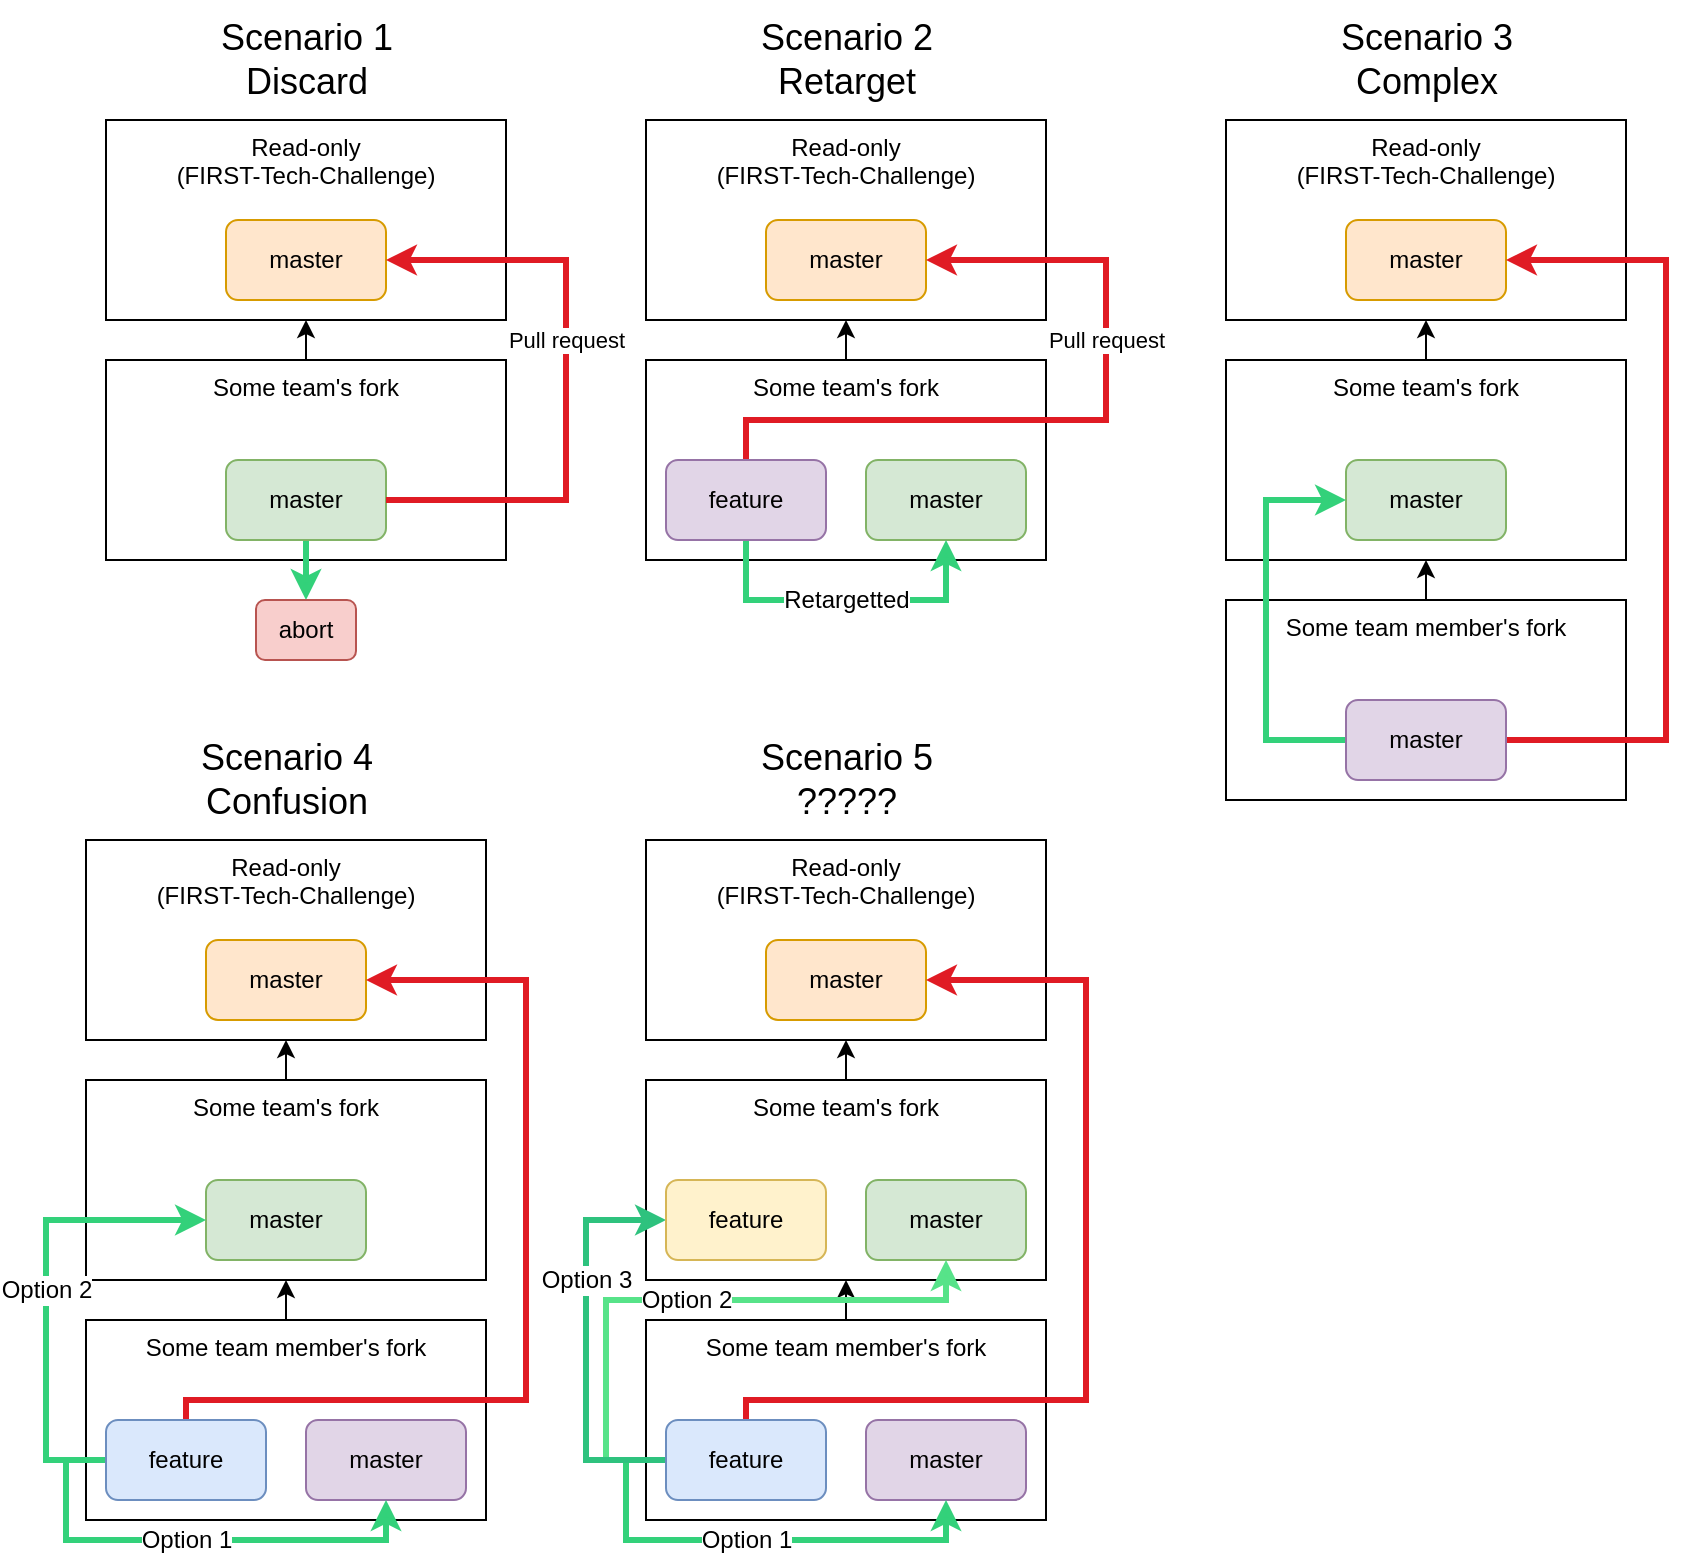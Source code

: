 <mxfile version="20.7.4" type="github">
  <diagram id="zuW3NtezVNNEAqgb-FU4" name="Page-1">
    <mxGraphModel dx="2736" dy="849" grid="1" gridSize="10" guides="1" tooltips="1" connect="1" arrows="1" fold="1" page="1" pageScale="1" pageWidth="850" pageHeight="1100" math="0" shadow="0">
      <root>
        <mxCell id="0" />
        <mxCell id="1" parent="0" />
        <mxCell id="2Jry1OnzCSv7BFg8zUcB-1" value="Read-only&lt;br&gt;&lt;div&gt;(FIRST-Tech-Challenge)&lt;br&gt;&lt;/div&gt;" style="rounded=0;whiteSpace=wrap;html=1;verticalAlign=top;" parent="1" vertex="1">
          <mxGeometry x="40" y="70" width="200" height="100" as="geometry" />
        </mxCell>
        <mxCell id="Mb1muq6yVEvMS5h108EB-6" style="edgeStyle=orthogonalEdgeStyle;rounded=0;orthogonalLoop=1;jettySize=auto;html=1;exitX=0.5;exitY=0;exitDx=0;exitDy=0;entryX=0.5;entryY=1;entryDx=0;entryDy=0;" edge="1" parent="1" source="2Jry1OnzCSv7BFg8zUcB-2" target="2Jry1OnzCSv7BFg8zUcB-1">
          <mxGeometry relative="1" as="geometry" />
        </mxCell>
        <mxCell id="2Jry1OnzCSv7BFg8zUcB-2" value="&lt;div&gt;Some team&#39;s fork&lt;/div&gt;" style="rounded=0;whiteSpace=wrap;html=1;verticalAlign=top;" parent="1" vertex="1">
          <mxGeometry x="40" y="190" width="200" height="100" as="geometry" />
        </mxCell>
        <mxCell id="zGLsr99Qgr7o7jnWKIe0-2" value="master" style="rounded=1;whiteSpace=wrap;html=1;fillColor=#ffe6cc;strokeColor=#d79b00;" parent="1" vertex="1">
          <mxGeometry x="100" y="120" width="80" height="40" as="geometry" />
        </mxCell>
        <mxCell id="zGLsr99Qgr7o7jnWKIe0-33" style="edgeStyle=orthogonalEdgeStyle;rounded=0;orthogonalLoop=1;jettySize=auto;html=1;exitX=0.5;exitY=1;exitDx=0;exitDy=0;strokeColor=#33d17a;strokeWidth=3;fontSize=12;" parent="1" source="zGLsr99Qgr7o7jnWKIe0-3" target="zGLsr99Qgr7o7jnWKIe0-31" edge="1">
          <mxGeometry relative="1" as="geometry" />
        </mxCell>
        <mxCell id="zGLsr99Qgr7o7jnWKIe0-3" value="master" style="rounded=1;whiteSpace=wrap;html=1;fillColor=#d5e8d4;strokeColor=#82b366;" parent="1" vertex="1">
          <mxGeometry x="100" y="240" width="80" height="40" as="geometry" />
        </mxCell>
        <mxCell id="2Jry1OnzCSv7BFg8zUcB-4" style="edgeStyle=orthogonalEdgeStyle;rounded=0;orthogonalLoop=1;jettySize=auto;html=1;entryX=1;entryY=0.5;entryDx=0;entryDy=0;exitX=1;exitY=0.5;exitDx=0;exitDy=0;strokeWidth=3;strokeColor=#e01b24;" parent="1" source="zGLsr99Qgr7o7jnWKIe0-3" target="zGLsr99Qgr7o7jnWKIe0-2" edge="1">
          <mxGeometry relative="1" as="geometry">
            <mxPoint x="350" y="200" as="sourcePoint" />
            <Array as="points">
              <mxPoint x="270" y="260" />
              <mxPoint x="270" y="140" />
            </Array>
          </mxGeometry>
        </mxCell>
        <mxCell id="2Jry1OnzCSv7BFg8zUcB-5" value="&lt;div&gt;Pull request&lt;/div&gt;" style="edgeLabel;html=1;align=center;verticalAlign=middle;resizable=0;points=[];" parent="2Jry1OnzCSv7BFg8zUcB-4" vertex="1" connectable="0">
          <mxGeometry x="0.08" y="3" relative="1" as="geometry">
            <mxPoint x="3" y="-8" as="offset" />
          </mxGeometry>
        </mxCell>
        <mxCell id="zGLsr99Qgr7o7jnWKIe0-5" value="&lt;div&gt;Scenario 1&lt;/div&gt;Discard" style="text;html=1;align=center;verticalAlign=middle;resizable=0;points=[];autosize=1;strokeColor=none;fillColor=none;fontSize=18;" parent="1" vertex="1">
          <mxGeometry x="85" y="10" width="110" height="60" as="geometry" />
        </mxCell>
        <mxCell id="zGLsr99Qgr7o7jnWKIe0-7" value="Read-only&lt;br&gt;&lt;div&gt;(FIRST-Tech-Challenge)&lt;br&gt;&lt;/div&gt;" style="rounded=0;whiteSpace=wrap;html=1;verticalAlign=top;" parent="1" vertex="1">
          <mxGeometry x="310" y="70" width="200" height="100" as="geometry" />
        </mxCell>
        <mxCell id="Mb1muq6yVEvMS5h108EB-5" style="edgeStyle=orthogonalEdgeStyle;rounded=0;orthogonalLoop=1;jettySize=auto;html=1;exitX=0.5;exitY=0;exitDx=0;exitDy=0;entryX=0.5;entryY=1;entryDx=0;entryDy=0;" edge="1" parent="1" source="zGLsr99Qgr7o7jnWKIe0-8" target="zGLsr99Qgr7o7jnWKIe0-7">
          <mxGeometry relative="1" as="geometry" />
        </mxCell>
        <mxCell id="zGLsr99Qgr7o7jnWKIe0-8" value="&lt;div&gt;Some team&#39;s fork&lt;/div&gt;" style="rounded=0;whiteSpace=wrap;html=1;verticalAlign=top;" parent="1" vertex="1">
          <mxGeometry x="310" y="190" width="200" height="100" as="geometry" />
        </mxCell>
        <mxCell id="zGLsr99Qgr7o7jnWKIe0-9" value="master" style="rounded=1;whiteSpace=wrap;html=1;fillColor=#ffe6cc;strokeColor=#d79b00;" parent="1" vertex="1">
          <mxGeometry x="370" y="120" width="80" height="40" as="geometry" />
        </mxCell>
        <mxCell id="zGLsr99Qgr7o7jnWKIe0-10" value="master" style="rounded=1;whiteSpace=wrap;html=1;fillColor=#d5e8d4;strokeColor=#82b366;" parent="1" vertex="1">
          <mxGeometry x="420" y="240" width="80" height="40" as="geometry" />
        </mxCell>
        <mxCell id="zGLsr99Qgr7o7jnWKIe0-11" style="edgeStyle=orthogonalEdgeStyle;rounded=0;orthogonalLoop=1;jettySize=auto;html=1;entryX=1;entryY=0.5;entryDx=0;entryDy=0;exitX=0.5;exitY=0;exitDx=0;exitDy=0;strokeWidth=3;strokeColor=#e01b24;" parent="1" source="zGLsr99Qgr7o7jnWKIe0-14" target="zGLsr99Qgr7o7jnWKIe0-9" edge="1">
          <mxGeometry relative="1" as="geometry">
            <mxPoint x="620" y="200" as="sourcePoint" />
            <Array as="points">
              <mxPoint x="360" y="220" />
              <mxPoint x="540" y="220" />
              <mxPoint x="540" y="140" />
            </Array>
          </mxGeometry>
        </mxCell>
        <mxCell id="zGLsr99Qgr7o7jnWKIe0-12" value="&lt;div&gt;Pull request&lt;/div&gt;" style="edgeLabel;html=1;align=center;verticalAlign=middle;resizable=0;points=[];" parent="zGLsr99Qgr7o7jnWKIe0-11" vertex="1" connectable="0">
          <mxGeometry x="0.08" y="3" relative="1" as="geometry">
            <mxPoint x="3" y="-40" as="offset" />
          </mxGeometry>
        </mxCell>
        <mxCell id="zGLsr99Qgr7o7jnWKIe0-13" value="&lt;div&gt;Scenario 2&lt;/div&gt;&lt;div&gt;Retarget&lt;br&gt;&lt;/div&gt;" style="text;html=1;align=center;verticalAlign=middle;resizable=0;points=[];autosize=1;strokeColor=none;fillColor=none;fontSize=18;" parent="1" vertex="1">
          <mxGeometry x="355" y="10" width="110" height="60" as="geometry" />
        </mxCell>
        <mxCell id="zGLsr99Qgr7o7jnWKIe0-15" value="&lt;div style=&quot;font-size: 12px;&quot;&gt;Retargetted&lt;/div&gt;" style="edgeStyle=orthogonalEdgeStyle;rounded=0;orthogonalLoop=1;jettySize=auto;html=1;strokeColor=#33d17a;strokeWidth=3;fontSize=12;" parent="1" source="zGLsr99Qgr7o7jnWKIe0-14" target="zGLsr99Qgr7o7jnWKIe0-10" edge="1">
          <mxGeometry relative="1" as="geometry">
            <Array as="points">
              <mxPoint x="360" y="310" />
              <mxPoint x="460" y="310" />
            </Array>
          </mxGeometry>
        </mxCell>
        <mxCell id="zGLsr99Qgr7o7jnWKIe0-14" value="feature" style="rounded=1;whiteSpace=wrap;html=1;fillColor=#e1d5e7;strokeColor=#9673a6;" parent="1" vertex="1">
          <mxGeometry x="320" y="240" width="80" height="40" as="geometry" />
        </mxCell>
        <mxCell id="zGLsr99Qgr7o7jnWKIe0-16" value="Read-only&lt;br&gt;&lt;div&gt;(FIRST-Tech-Challenge)&lt;br&gt;&lt;/div&gt;" style="rounded=0;whiteSpace=wrap;html=1;verticalAlign=top;" parent="1" vertex="1">
          <mxGeometry x="600" y="70" width="200" height="100" as="geometry" />
        </mxCell>
        <mxCell id="Mb1muq6yVEvMS5h108EB-4" style="edgeStyle=orthogonalEdgeStyle;rounded=0;orthogonalLoop=1;jettySize=auto;html=1;exitX=0.5;exitY=0;exitDx=0;exitDy=0;entryX=0.5;entryY=1;entryDx=0;entryDy=0;" edge="1" parent="1" source="zGLsr99Qgr7o7jnWKIe0-17" target="zGLsr99Qgr7o7jnWKIe0-16">
          <mxGeometry relative="1" as="geometry" />
        </mxCell>
        <mxCell id="zGLsr99Qgr7o7jnWKIe0-17" value="&lt;div&gt;Some team&#39;s fork&lt;/div&gt;" style="rounded=0;whiteSpace=wrap;html=1;verticalAlign=top;" parent="1" vertex="1">
          <mxGeometry x="600" y="190" width="200" height="100" as="geometry" />
        </mxCell>
        <mxCell id="zGLsr99Qgr7o7jnWKIe0-18" value="master" style="rounded=1;whiteSpace=wrap;html=1;fillColor=#ffe6cc;strokeColor=#d79b00;" parent="1" vertex="1">
          <mxGeometry x="660" y="120" width="80" height="40" as="geometry" />
        </mxCell>
        <mxCell id="zGLsr99Qgr7o7jnWKIe0-19" value="master" style="rounded=1;whiteSpace=wrap;html=1;fillColor=#d5e8d4;strokeColor=#82b366;" parent="1" vertex="1">
          <mxGeometry x="660" y="240" width="80" height="40" as="geometry" />
        </mxCell>
        <mxCell id="zGLsr99Qgr7o7jnWKIe0-22" value="&lt;div&gt;Scenario 3&lt;/div&gt;&lt;div&gt;Complex&lt;br&gt;&lt;/div&gt;" style="text;html=1;align=center;verticalAlign=middle;resizable=0;points=[];autosize=1;strokeColor=none;fillColor=none;fontSize=18;" parent="1" vertex="1">
          <mxGeometry x="645" y="10" width="110" height="60" as="geometry" />
        </mxCell>
        <mxCell id="Mb1muq6yVEvMS5h108EB-3" style="edgeStyle=orthogonalEdgeStyle;rounded=0;orthogonalLoop=1;jettySize=auto;html=1;exitX=0.5;exitY=0;exitDx=0;exitDy=0;entryX=0.5;entryY=1;entryDx=0;entryDy=0;" edge="1" parent="1" source="zGLsr99Qgr7o7jnWKIe0-25" target="zGLsr99Qgr7o7jnWKIe0-17">
          <mxGeometry relative="1" as="geometry" />
        </mxCell>
        <mxCell id="zGLsr99Qgr7o7jnWKIe0-25" value="&lt;div&gt;Some team member&#39;s fork&lt;/div&gt;" style="rounded=0;whiteSpace=wrap;html=1;verticalAlign=top;" parent="1" vertex="1">
          <mxGeometry x="600" y="310" width="200" height="100" as="geometry" />
        </mxCell>
        <mxCell id="zGLsr99Qgr7o7jnWKIe0-27" style="edgeStyle=orthogonalEdgeStyle;rounded=0;orthogonalLoop=1;jettySize=auto;html=1;exitX=1;exitY=0.5;exitDx=0;exitDy=0;entryX=1;entryY=0.5;entryDx=0;entryDy=0;strokeColor=#e01b24;strokeWidth=3;fontSize=12;" parent="1" source="zGLsr99Qgr7o7jnWKIe0-26" target="zGLsr99Qgr7o7jnWKIe0-18" edge="1">
          <mxGeometry relative="1" as="geometry">
            <Array as="points">
              <mxPoint x="820" y="380" />
              <mxPoint x="820" y="140" />
            </Array>
          </mxGeometry>
        </mxCell>
        <mxCell id="zGLsr99Qgr7o7jnWKIe0-28" style="edgeStyle=orthogonalEdgeStyle;rounded=0;orthogonalLoop=1;jettySize=auto;html=1;exitX=0;exitY=0.5;exitDx=0;exitDy=0;entryX=0;entryY=0.5;entryDx=0;entryDy=0;strokeColor=#33d17a;strokeWidth=3;fontSize=12;" parent="1" source="zGLsr99Qgr7o7jnWKIe0-26" target="zGLsr99Qgr7o7jnWKIe0-19" edge="1">
          <mxGeometry relative="1" as="geometry">
            <Array as="points">
              <mxPoint x="620" y="380" />
              <mxPoint x="620" y="260" />
            </Array>
          </mxGeometry>
        </mxCell>
        <mxCell id="zGLsr99Qgr7o7jnWKIe0-26" value="master" style="rounded=1;whiteSpace=wrap;html=1;fillColor=#e1d5e7;strokeColor=#9673a6;" parent="1" vertex="1">
          <mxGeometry x="660" y="360" width="80" height="40" as="geometry" />
        </mxCell>
        <mxCell id="zGLsr99Qgr7o7jnWKIe0-31" value="abort" style="rounded=1;whiteSpace=wrap;html=1;fontSize=12;fillColor=#f8cecc;strokeColor=#b85450;" parent="1" vertex="1">
          <mxGeometry x="115" y="310" width="50" height="30" as="geometry" />
        </mxCell>
        <mxCell id="zGLsr99Qgr7o7jnWKIe0-34" value="Read-only&lt;br&gt;&lt;div&gt;(FIRST-Tech-Challenge)&lt;br&gt;&lt;/div&gt;" style="rounded=0;whiteSpace=wrap;html=1;verticalAlign=top;" parent="1" vertex="1">
          <mxGeometry x="30" y="430" width="200" height="100" as="geometry" />
        </mxCell>
        <mxCell id="Mb1muq6yVEvMS5h108EB-10" style="edgeStyle=orthogonalEdgeStyle;rounded=0;orthogonalLoop=1;jettySize=auto;html=1;exitX=0.5;exitY=0;exitDx=0;exitDy=0;entryX=0.5;entryY=1;entryDx=0;entryDy=0;" edge="1" parent="1" source="zGLsr99Qgr7o7jnWKIe0-35" target="zGLsr99Qgr7o7jnWKIe0-34">
          <mxGeometry relative="1" as="geometry" />
        </mxCell>
        <mxCell id="zGLsr99Qgr7o7jnWKIe0-35" value="&lt;div&gt;Some team&#39;s fork&lt;/div&gt;" style="rounded=0;whiteSpace=wrap;html=1;verticalAlign=top;" parent="1" vertex="1">
          <mxGeometry x="30" y="550" width="200" height="100" as="geometry" />
        </mxCell>
        <mxCell id="zGLsr99Qgr7o7jnWKIe0-36" value="master" style="rounded=1;whiteSpace=wrap;html=1;fillColor=#ffe6cc;strokeColor=#d79b00;" parent="1" vertex="1">
          <mxGeometry x="90" y="480" width="80" height="40" as="geometry" />
        </mxCell>
        <mxCell id="zGLsr99Qgr7o7jnWKIe0-37" value="master" style="rounded=1;whiteSpace=wrap;html=1;fillColor=#d5e8d4;strokeColor=#82b366;" parent="1" vertex="1">
          <mxGeometry x="90" y="600" width="80" height="40" as="geometry" />
        </mxCell>
        <mxCell id="zGLsr99Qgr7o7jnWKIe0-38" value="&lt;div&gt;Scenario 4&lt;br&gt;&lt;/div&gt;&lt;div&gt;Confusion&lt;br&gt;&lt;/div&gt;" style="text;html=1;align=center;verticalAlign=middle;resizable=0;points=[];autosize=1;strokeColor=none;fillColor=none;fontSize=18;" parent="1" vertex="1">
          <mxGeometry x="75" y="370" width="110" height="60" as="geometry" />
        </mxCell>
        <mxCell id="Mb1muq6yVEvMS5h108EB-9" style="edgeStyle=orthogonalEdgeStyle;rounded=0;orthogonalLoop=1;jettySize=auto;html=1;exitX=0.5;exitY=0;exitDx=0;exitDy=0;entryX=0.5;entryY=1;entryDx=0;entryDy=0;" edge="1" parent="1" source="zGLsr99Qgr7o7jnWKIe0-39" target="zGLsr99Qgr7o7jnWKIe0-35">
          <mxGeometry relative="1" as="geometry" />
        </mxCell>
        <mxCell id="zGLsr99Qgr7o7jnWKIe0-39" value="&lt;div&gt;Some team member&#39;s fork&lt;/div&gt;" style="rounded=0;whiteSpace=wrap;html=1;verticalAlign=top;" parent="1" vertex="1">
          <mxGeometry x="30" y="670" width="200" height="100" as="geometry" />
        </mxCell>
        <mxCell id="zGLsr99Qgr7o7jnWKIe0-40" style="edgeStyle=orthogonalEdgeStyle;rounded=0;orthogonalLoop=1;jettySize=auto;html=1;exitX=0.5;exitY=0;exitDx=0;exitDy=0;entryX=1;entryY=0.5;entryDx=0;entryDy=0;strokeColor=#e01b24;strokeWidth=3;fontSize=12;" parent="1" source="zGLsr99Qgr7o7jnWKIe0-43" target="zGLsr99Qgr7o7jnWKIe0-36" edge="1">
          <mxGeometry relative="1" as="geometry">
            <Array as="points">
              <mxPoint x="80" y="710" />
              <mxPoint x="250" y="710" />
              <mxPoint x="250" y="500" />
            </Array>
          </mxGeometry>
        </mxCell>
        <mxCell id="zGLsr99Qgr7o7jnWKIe0-42" value="master" style="rounded=1;whiteSpace=wrap;html=1;fillColor=#e1d5e7;strokeColor=#9673a6;" parent="1" vertex="1">
          <mxGeometry x="140" y="720" width="80" height="40" as="geometry" />
        </mxCell>
        <mxCell id="zGLsr99Qgr7o7jnWKIe0-45" value="Option 1" style="edgeStyle=orthogonalEdgeStyle;rounded=0;orthogonalLoop=1;jettySize=auto;html=1;exitX=0;exitY=0.5;exitDx=0;exitDy=0;entryX=0.5;entryY=1;entryDx=0;entryDy=0;strokeColor=#33d17a;strokeWidth=3;fontSize=12;" parent="1" source="zGLsr99Qgr7o7jnWKIe0-43" target="zGLsr99Qgr7o7jnWKIe0-42" edge="1">
          <mxGeometry relative="1" as="geometry">
            <Array as="points">
              <mxPoint x="20" y="740" />
              <mxPoint x="20" y="780" />
              <mxPoint x="180" y="780" />
            </Array>
          </mxGeometry>
        </mxCell>
        <mxCell id="zGLsr99Qgr7o7jnWKIe0-47" value="Option 2" style="edgeStyle=orthogonalEdgeStyle;rounded=0;orthogonalLoop=1;jettySize=auto;html=1;exitX=0;exitY=0.5;exitDx=0;exitDy=0;entryX=0;entryY=0.5;entryDx=0;entryDy=0;strokeColor=#33d17a;strokeWidth=3;fontSize=12;" parent="1" source="zGLsr99Qgr7o7jnWKIe0-43" target="zGLsr99Qgr7o7jnWKIe0-37" edge="1">
          <mxGeometry relative="1" as="geometry">
            <Array as="points">
              <mxPoint x="10" y="740" />
              <mxPoint x="10" y="620" />
            </Array>
          </mxGeometry>
        </mxCell>
        <mxCell id="zGLsr99Qgr7o7jnWKIe0-43" value="feature" style="rounded=1;whiteSpace=wrap;html=1;fillColor=#dae8fc;strokeColor=#6c8ebf;" parent="1" vertex="1">
          <mxGeometry x="40" y="720" width="80" height="40" as="geometry" />
        </mxCell>
        <mxCell id="zGLsr99Qgr7o7jnWKIe0-48" value="Read-only&lt;br&gt;&lt;div&gt;(FIRST-Tech-Challenge)&lt;br&gt;&lt;/div&gt;" style="rounded=0;whiteSpace=wrap;html=1;verticalAlign=top;" parent="1" vertex="1">
          <mxGeometry x="310" y="430" width="200" height="100" as="geometry" />
        </mxCell>
        <mxCell id="Mb1muq6yVEvMS5h108EB-7" style="edgeStyle=orthogonalEdgeStyle;rounded=0;orthogonalLoop=1;jettySize=auto;html=1;exitX=0.5;exitY=0;exitDx=0;exitDy=0;entryX=0.5;entryY=1;entryDx=0;entryDy=0;" edge="1" parent="1" source="zGLsr99Qgr7o7jnWKIe0-49" target="zGLsr99Qgr7o7jnWKIe0-48">
          <mxGeometry relative="1" as="geometry" />
        </mxCell>
        <mxCell id="zGLsr99Qgr7o7jnWKIe0-49" value="&lt;div&gt;Some team&#39;s fork&lt;/div&gt;" style="rounded=0;whiteSpace=wrap;html=1;verticalAlign=top;" parent="1" vertex="1">
          <mxGeometry x="310" y="550" width="200" height="100" as="geometry" />
        </mxCell>
        <mxCell id="zGLsr99Qgr7o7jnWKIe0-50" value="master" style="rounded=1;whiteSpace=wrap;html=1;fillColor=#ffe6cc;strokeColor=#d79b00;" parent="1" vertex="1">
          <mxGeometry x="370" y="480" width="80" height="40" as="geometry" />
        </mxCell>
        <mxCell id="zGLsr99Qgr7o7jnWKIe0-51" value="master" style="rounded=1;whiteSpace=wrap;html=1;fillColor=#d5e8d4;strokeColor=#82b366;" parent="1" vertex="1">
          <mxGeometry x="420" y="600" width="80" height="40" as="geometry" />
        </mxCell>
        <mxCell id="zGLsr99Qgr7o7jnWKIe0-52" value="&lt;div&gt;Scenario 5&lt;br&gt;&lt;/div&gt;&lt;div&gt;?????&lt;br&gt;&lt;/div&gt;" style="text;html=1;align=center;verticalAlign=middle;resizable=0;points=[];autosize=1;strokeColor=none;fillColor=none;fontSize=18;" parent="1" vertex="1">
          <mxGeometry x="355" y="370" width="110" height="60" as="geometry" />
        </mxCell>
        <mxCell id="Mb1muq6yVEvMS5h108EB-8" style="edgeStyle=orthogonalEdgeStyle;rounded=0;orthogonalLoop=1;jettySize=auto;html=1;exitX=0.5;exitY=0;exitDx=0;exitDy=0;entryX=0.5;entryY=1;entryDx=0;entryDy=0;" edge="1" parent="1" source="zGLsr99Qgr7o7jnWKIe0-53" target="zGLsr99Qgr7o7jnWKIe0-49">
          <mxGeometry relative="1" as="geometry" />
        </mxCell>
        <mxCell id="zGLsr99Qgr7o7jnWKIe0-53" value="&lt;div&gt;Some team member&#39;s fork&lt;/div&gt;" style="rounded=0;whiteSpace=wrap;html=1;verticalAlign=top;" parent="1" vertex="1">
          <mxGeometry x="310" y="670" width="200" height="100" as="geometry" />
        </mxCell>
        <mxCell id="zGLsr99Qgr7o7jnWKIe0-54" style="edgeStyle=orthogonalEdgeStyle;rounded=0;orthogonalLoop=1;jettySize=auto;html=1;exitX=0.5;exitY=0;exitDx=0;exitDy=0;entryX=1;entryY=0.5;entryDx=0;entryDy=0;strokeColor=#e01b24;strokeWidth=3;fontSize=12;" parent="1" source="zGLsr99Qgr7o7jnWKIe0-58" target="zGLsr99Qgr7o7jnWKIe0-50" edge="1">
          <mxGeometry relative="1" as="geometry">
            <Array as="points">
              <mxPoint x="360" y="710" />
              <mxPoint x="530" y="710" />
              <mxPoint x="530" y="500" />
            </Array>
          </mxGeometry>
        </mxCell>
        <mxCell id="zGLsr99Qgr7o7jnWKIe0-55" value="master" style="rounded=1;whiteSpace=wrap;html=1;fillColor=#e1d5e7;strokeColor=#9673a6;" parent="1" vertex="1">
          <mxGeometry x="420" y="720" width="80" height="40" as="geometry" />
        </mxCell>
        <mxCell id="zGLsr99Qgr7o7jnWKIe0-56" value="Option 1" style="edgeStyle=orthogonalEdgeStyle;rounded=0;orthogonalLoop=1;jettySize=auto;html=1;exitX=0;exitY=0.5;exitDx=0;exitDy=0;entryX=0.5;entryY=1;entryDx=0;entryDy=0;strokeColor=#33d17a;strokeWidth=3;fontSize=12;" parent="1" source="zGLsr99Qgr7o7jnWKIe0-58" target="zGLsr99Qgr7o7jnWKIe0-55" edge="1">
          <mxGeometry relative="1" as="geometry">
            <Array as="points">
              <mxPoint x="300" y="740" />
              <mxPoint x="300" y="780" />
              <mxPoint x="460" y="780" />
            </Array>
          </mxGeometry>
        </mxCell>
        <mxCell id="zGLsr99Qgr7o7jnWKIe0-60" value="Option 2" style="edgeStyle=orthogonalEdgeStyle;rounded=0;orthogonalLoop=1;jettySize=auto;html=1;exitX=0;exitY=0.5;exitDx=0;exitDy=0;entryX=0.5;entryY=1;entryDx=0;entryDy=0;strokeColor=#57e389;strokeWidth=3;fontSize=12;" parent="1" source="zGLsr99Qgr7o7jnWKIe0-58" target="zGLsr99Qgr7o7jnWKIe0-51" edge="1">
          <mxGeometry relative="1" as="geometry">
            <Array as="points">
              <mxPoint x="290" y="740" />
              <mxPoint x="290" y="660" />
              <mxPoint x="460" y="660" />
            </Array>
          </mxGeometry>
        </mxCell>
        <mxCell id="zGLsr99Qgr7o7jnWKIe0-61" value="&lt;div&gt;Option 3&lt;br&gt;&lt;/div&gt;" style="edgeStyle=orthogonalEdgeStyle;rounded=0;orthogonalLoop=1;jettySize=auto;html=1;exitX=0;exitY=0.5;exitDx=0;exitDy=0;entryX=0;entryY=0.5;entryDx=0;entryDy=0;strokeColor=#2ec27e;strokeWidth=3;fontSize=12;" parent="1" source="zGLsr99Qgr7o7jnWKIe0-58" target="zGLsr99Qgr7o7jnWKIe0-59" edge="1">
          <mxGeometry x="0.3" relative="1" as="geometry">
            <Array as="points">
              <mxPoint x="280" y="740" />
              <mxPoint x="280" y="620" />
            </Array>
            <mxPoint as="offset" />
          </mxGeometry>
        </mxCell>
        <mxCell id="zGLsr99Qgr7o7jnWKIe0-58" value="feature" style="rounded=1;whiteSpace=wrap;html=1;fillColor=#dae8fc;strokeColor=#6c8ebf;" parent="1" vertex="1">
          <mxGeometry x="320" y="720" width="80" height="40" as="geometry" />
        </mxCell>
        <mxCell id="zGLsr99Qgr7o7jnWKIe0-59" value="feature" style="rounded=1;whiteSpace=wrap;html=1;fillColor=#fff2cc;strokeColor=#d6b656;" parent="1" vertex="1">
          <mxGeometry x="320" y="600" width="80" height="40" as="geometry" />
        </mxCell>
      </root>
    </mxGraphModel>
  </diagram>
</mxfile>
